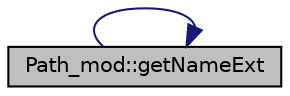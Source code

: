 digraph "Path_mod::getNameExt"
{
 // LATEX_PDF_SIZE
  edge [fontname="Helvetica",fontsize="10",labelfontname="Helvetica",labelfontsize="10"];
  node [fontname="Helvetica",fontsize="10",shape=record];
  rankdir="LR";
  Node1 [label="Path_mod::getNameExt",height=0.2,width=0.4,color="black", fillcolor="grey75", style="filled", fontcolor="black",tooltip="This procedure is a static method of the class Path_mod::Path_type.  Return the name and file extensi..."];
  Node1 -> Node1 [color="midnightblue",fontsize="10",style="solid"];
}
